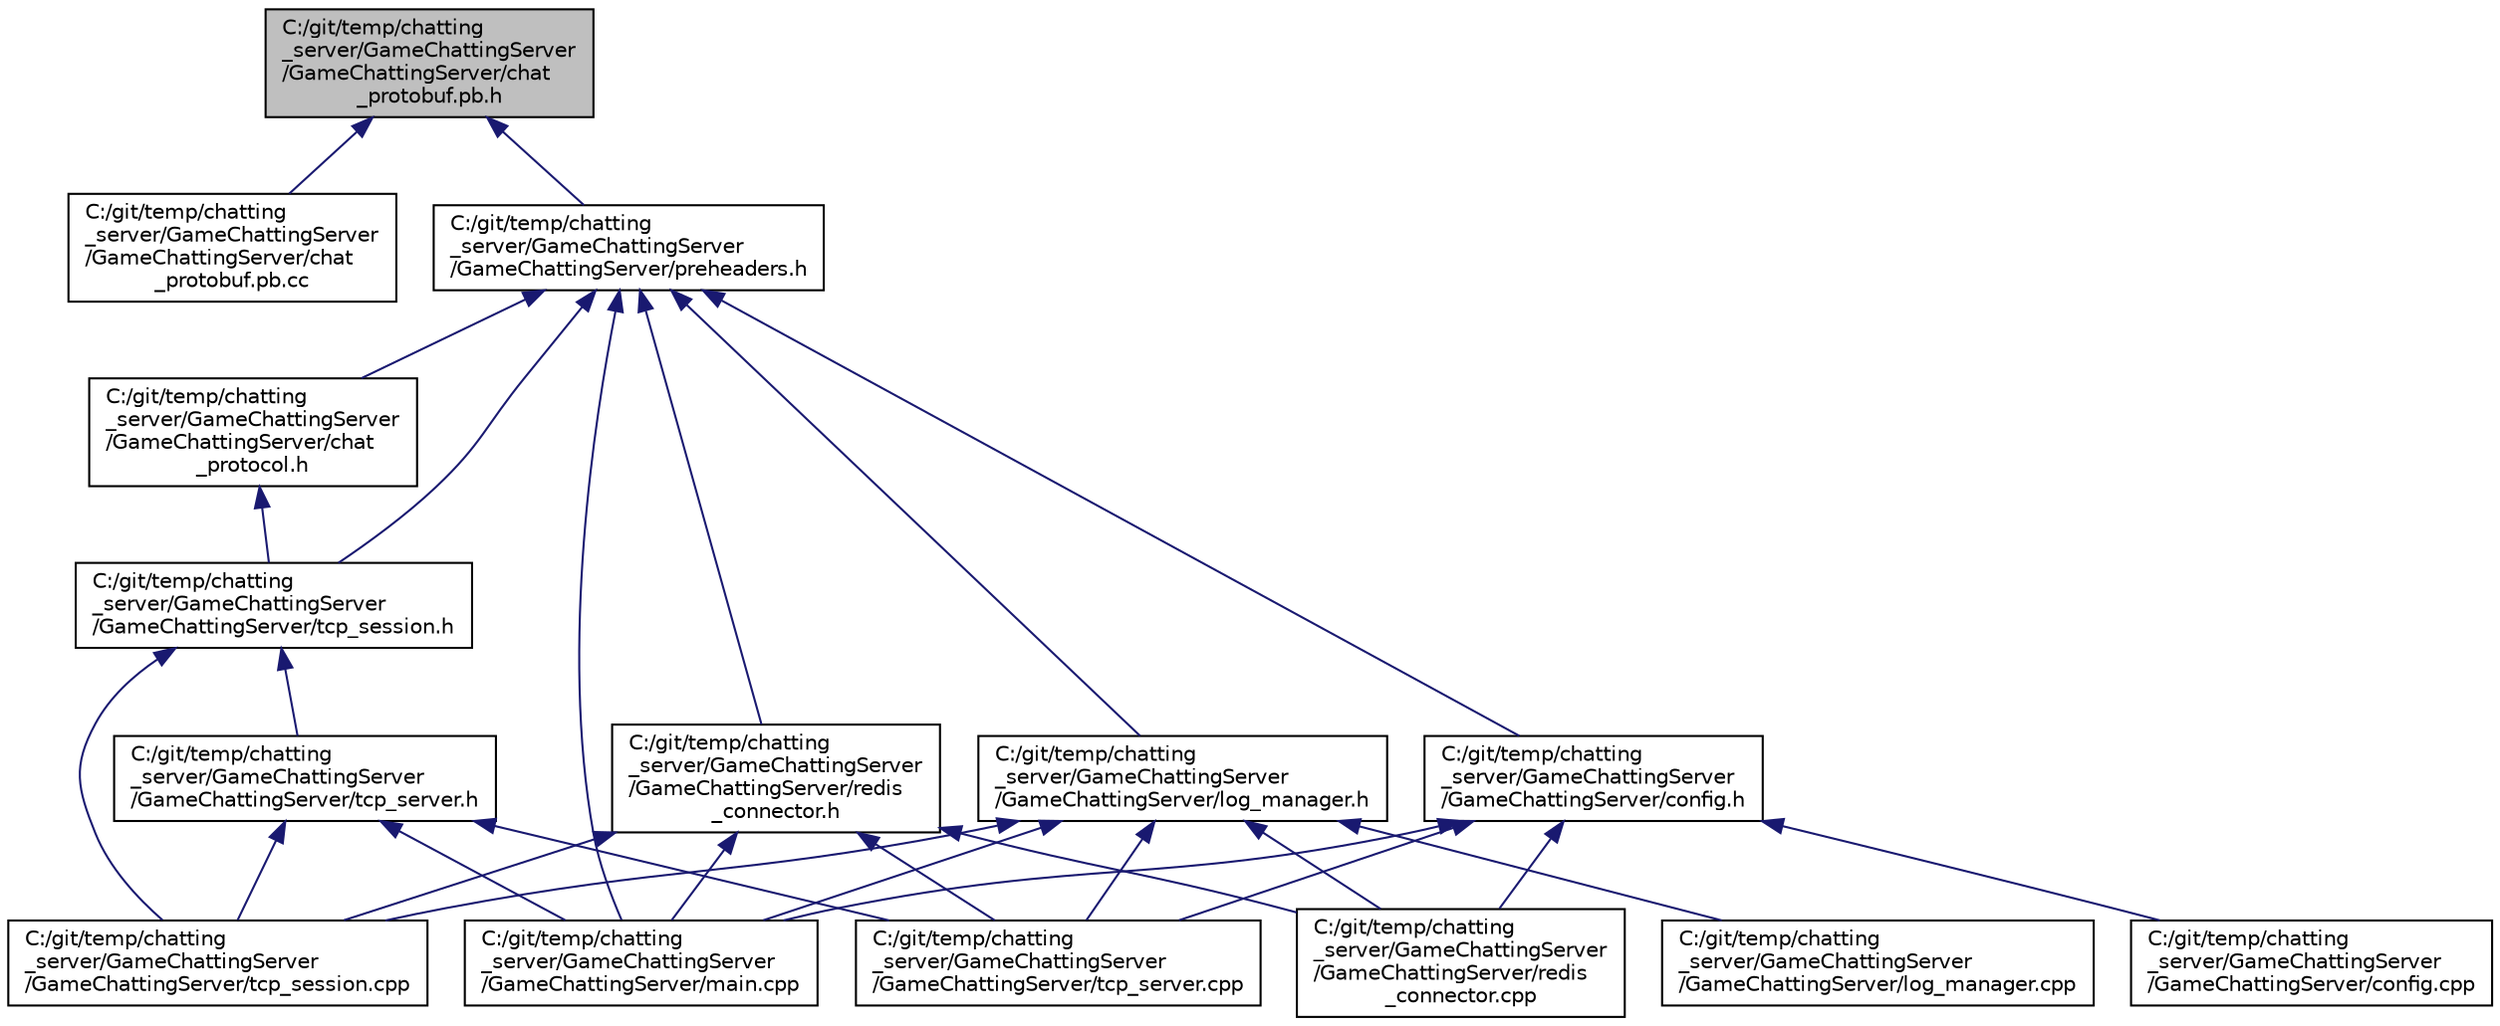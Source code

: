 digraph "C:/git/temp/chatting_server/GameChattingServer/GameChattingServer/chat_protobuf.pb.h"
{
  edge [fontname="Helvetica",fontsize="10",labelfontname="Helvetica",labelfontsize="10"];
  node [fontname="Helvetica",fontsize="10",shape=record];
  Node12 [label="C:/git/temp/chatting\l_server/GameChattingServer\l/GameChattingServer/chat\l_protobuf.pb.h",height=0.2,width=0.4,color="black", fillcolor="grey75", style="filled", fontcolor="black"];
  Node12 -> Node13 [dir="back",color="midnightblue",fontsize="10",style="solid",fontname="Helvetica"];
  Node13 [label="C:/git/temp/chatting\l_server/GameChattingServer\l/GameChattingServer/chat\l_protobuf.pb.cc",height=0.2,width=0.4,color="black", fillcolor="white", style="filled",URL="$chat__protobuf_8pb_8cc.html"];
  Node12 -> Node14 [dir="back",color="midnightblue",fontsize="10",style="solid",fontname="Helvetica"];
  Node14 [label="C:/git/temp/chatting\l_server/GameChattingServer\l/GameChattingServer/preheaders.h",height=0.2,width=0.4,color="black", fillcolor="white", style="filled",URL="$preheaders_8h.html"];
  Node14 -> Node15 [dir="back",color="midnightblue",fontsize="10",style="solid",fontname="Helvetica"];
  Node15 [label="C:/git/temp/chatting\l_server/GameChattingServer\l/GameChattingServer/chat\l_protocol.h",height=0.2,width=0.4,color="black", fillcolor="white", style="filled",URL="$chat__protocol_8h.html"];
  Node15 -> Node16 [dir="back",color="midnightblue",fontsize="10",style="solid",fontname="Helvetica"];
  Node16 [label="C:/git/temp/chatting\l_server/GameChattingServer\l/GameChattingServer/tcp_session.h",height=0.2,width=0.4,color="black", fillcolor="white", style="filled",URL="$tcp__session_8h.html"];
  Node16 -> Node17 [dir="back",color="midnightblue",fontsize="10",style="solid",fontname="Helvetica"];
  Node17 [label="C:/git/temp/chatting\l_server/GameChattingServer\l/GameChattingServer/tcp_server.h",height=0.2,width=0.4,color="black", fillcolor="white", style="filled",URL="$tcp__server_8h.html"];
  Node17 -> Node18 [dir="back",color="midnightblue",fontsize="10",style="solid",fontname="Helvetica"];
  Node18 [label="C:/git/temp/chatting\l_server/GameChattingServer\l/GameChattingServer/main.cpp",height=0.2,width=0.4,color="black", fillcolor="white", style="filled",URL="$main_8cpp.html"];
  Node17 -> Node19 [dir="back",color="midnightblue",fontsize="10",style="solid",fontname="Helvetica"];
  Node19 [label="C:/git/temp/chatting\l_server/GameChattingServer\l/GameChattingServer/tcp_server.cpp",height=0.2,width=0.4,color="black", fillcolor="white", style="filled",URL="$tcp__server_8cpp.html"];
  Node17 -> Node20 [dir="back",color="midnightblue",fontsize="10",style="solid",fontname="Helvetica"];
  Node20 [label="C:/git/temp/chatting\l_server/GameChattingServer\l/GameChattingServer/tcp_session.cpp",height=0.2,width=0.4,color="black", fillcolor="white", style="filled",URL="$tcp__session_8cpp.html"];
  Node16 -> Node20 [dir="back",color="midnightblue",fontsize="10",style="solid",fontname="Helvetica"];
  Node14 -> Node21 [dir="back",color="midnightblue",fontsize="10",style="solid",fontname="Helvetica"];
  Node21 [label="C:/git/temp/chatting\l_server/GameChattingServer\l/GameChattingServer/config.h",height=0.2,width=0.4,color="black", fillcolor="white", style="filled",URL="$config_8h.html"];
  Node21 -> Node22 [dir="back",color="midnightblue",fontsize="10",style="solid",fontname="Helvetica"];
  Node22 [label="C:/git/temp/chatting\l_server/GameChattingServer\l/GameChattingServer/config.cpp",height=0.2,width=0.4,color="black", fillcolor="white", style="filled",URL="$config_8cpp.html"];
  Node21 -> Node18 [dir="back",color="midnightblue",fontsize="10",style="solid",fontname="Helvetica"];
  Node21 -> Node23 [dir="back",color="midnightblue",fontsize="10",style="solid",fontname="Helvetica"];
  Node23 [label="C:/git/temp/chatting\l_server/GameChattingServer\l/GameChattingServer/redis\l_connector.cpp",height=0.2,width=0.4,color="black", fillcolor="white", style="filled",URL="$redis__connector_8cpp.html"];
  Node21 -> Node19 [dir="back",color="midnightblue",fontsize="10",style="solid",fontname="Helvetica"];
  Node14 -> Node24 [dir="back",color="midnightblue",fontsize="10",style="solid",fontname="Helvetica"];
  Node24 [label="C:/git/temp/chatting\l_server/GameChattingServer\l/GameChattingServer/log_manager.h",height=0.2,width=0.4,color="black", fillcolor="white", style="filled",URL="$log__manager_8h.html"];
  Node24 -> Node25 [dir="back",color="midnightblue",fontsize="10",style="solid",fontname="Helvetica"];
  Node25 [label="C:/git/temp/chatting\l_server/GameChattingServer\l/GameChattingServer/log_manager.cpp",height=0.2,width=0.4,color="black", fillcolor="white", style="filled",URL="$log__manager_8cpp.html"];
  Node24 -> Node18 [dir="back",color="midnightblue",fontsize="10",style="solid",fontname="Helvetica"];
  Node24 -> Node23 [dir="back",color="midnightblue",fontsize="10",style="solid",fontname="Helvetica"];
  Node24 -> Node19 [dir="back",color="midnightblue",fontsize="10",style="solid",fontname="Helvetica"];
  Node24 -> Node20 [dir="back",color="midnightblue",fontsize="10",style="solid",fontname="Helvetica"];
  Node14 -> Node18 [dir="back",color="midnightblue",fontsize="10",style="solid",fontname="Helvetica"];
  Node14 -> Node26 [dir="back",color="midnightblue",fontsize="10",style="solid",fontname="Helvetica"];
  Node26 [label="C:/git/temp/chatting\l_server/GameChattingServer\l/GameChattingServer/redis\l_connector.h",height=0.2,width=0.4,color="black", fillcolor="white", style="filled",URL="$redis__connector_8h.html"];
  Node26 -> Node18 [dir="back",color="midnightblue",fontsize="10",style="solid",fontname="Helvetica"];
  Node26 -> Node23 [dir="back",color="midnightblue",fontsize="10",style="solid",fontname="Helvetica"];
  Node26 -> Node19 [dir="back",color="midnightblue",fontsize="10",style="solid",fontname="Helvetica"];
  Node26 -> Node20 [dir="back",color="midnightblue",fontsize="10",style="solid",fontname="Helvetica"];
  Node14 -> Node16 [dir="back",color="midnightblue",fontsize="10",style="solid",fontname="Helvetica"];
}
